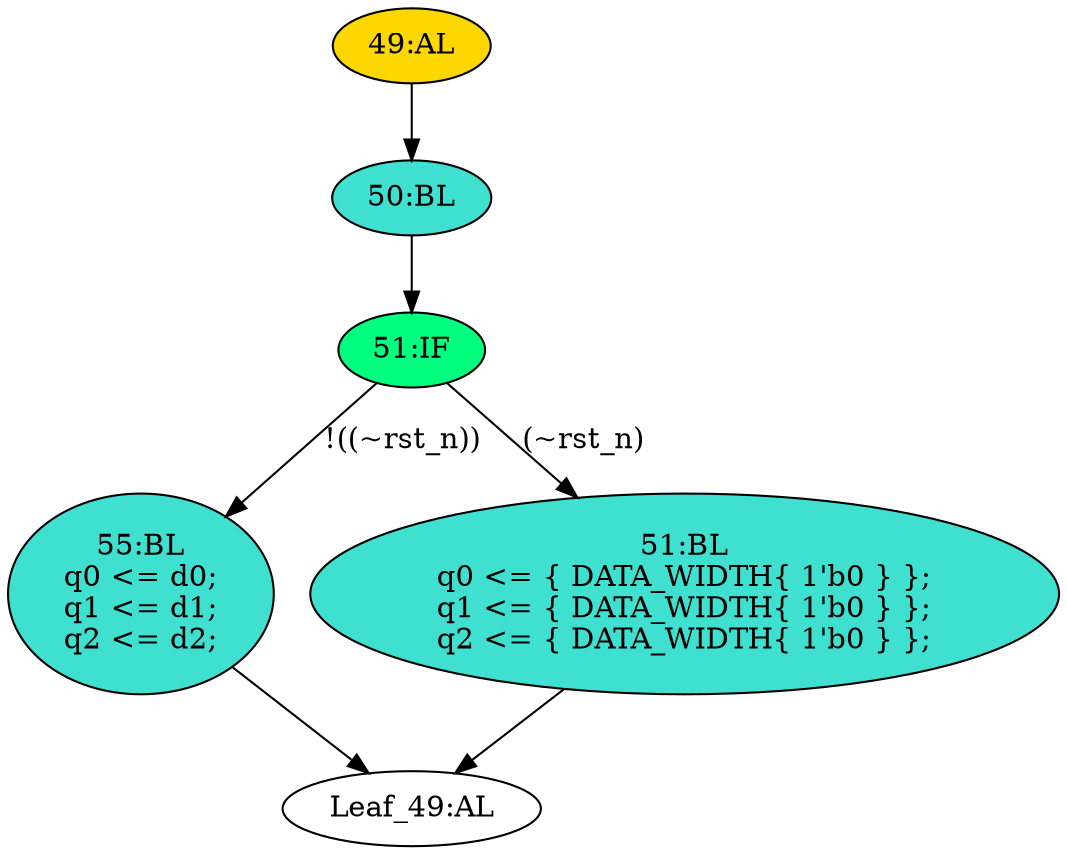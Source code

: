 strict digraph "" {
	node [label="\N"];
	"55:BL"	 [ast="<pyverilog.vparser.ast.Block object at 0x7f290f5fd790>",
		fillcolor=turquoise,
		label="55:BL
q0 <= d0;
q1 <= d1;
q2 <= d2;",
		statements="[<pyverilog.vparser.ast.NonblockingSubstitution object at 0x7f290f5fd2d0>, <pyverilog.vparser.ast.NonblockingSubstitution object \
at 0x7f290f5fd510>, <pyverilog.vparser.ast.NonblockingSubstitution object at 0x7f290f5fd650>]",
		style=filled,
		typ=Block];
	"Leaf_49:AL"	 [def_var="['q1', 'q0', 'q2']",
		label="Leaf_49:AL"];
	"55:BL" -> "Leaf_49:AL"	 [cond="[]",
		lineno=None];
	"51:IF"	 [ast="<pyverilog.vparser.ast.IfStatement object at 0x7f290fd08ad0>",
		fillcolor=springgreen,
		label="51:IF",
		statements="[]",
		style=filled,
		typ=IfStatement];
	"51:IF" -> "55:BL"	 [cond="['rst_n']",
		label="!((~rst_n))",
		lineno=51];
	"51:BL"	 [ast="<pyverilog.vparser.ast.Block object at 0x7f290f5fd850>",
		fillcolor=turquoise,
		label="51:BL
q0 <= { DATA_WIDTH{ 1'b0 } };
q1 <= { DATA_WIDTH{ 1'b0 } };
q2 <= { DATA_WIDTH{ 1'b0 } };",
		statements="[<pyverilog.vparser.ast.NonblockingSubstitution object at 0x7f290f5fd890>, <pyverilog.vparser.ast.NonblockingSubstitution object \
at 0x7f290f5fda90>, <pyverilog.vparser.ast.NonblockingSubstitution object at 0x7f290f5fdc90>]",
		style=filled,
		typ=Block];
	"51:IF" -> "51:BL"	 [cond="['rst_n']",
		label="(~rst_n)",
		lineno=51];
	"49:AL"	 [ast="<pyverilog.vparser.ast.Always object at 0x7f290f5fdf50>",
		clk_sens=True,
		fillcolor=gold,
		label="49:AL",
		sens="['clk', 'rst_n']",
		statements="[]",
		style=filled,
		typ=Always,
		use_var="['rst_n', 'd2', 'd0', 'd1']"];
	"50:BL"	 [ast="<pyverilog.vparser.ast.Block object at 0x7f290f5e0110>",
		fillcolor=turquoise,
		label="50:BL",
		statements="[]",
		style=filled,
		typ=Block];
	"49:AL" -> "50:BL"	 [cond="[]",
		lineno=None];
	"50:BL" -> "51:IF"	 [cond="[]",
		lineno=None];
	"51:BL" -> "Leaf_49:AL"	 [cond="[]",
		lineno=None];
}
